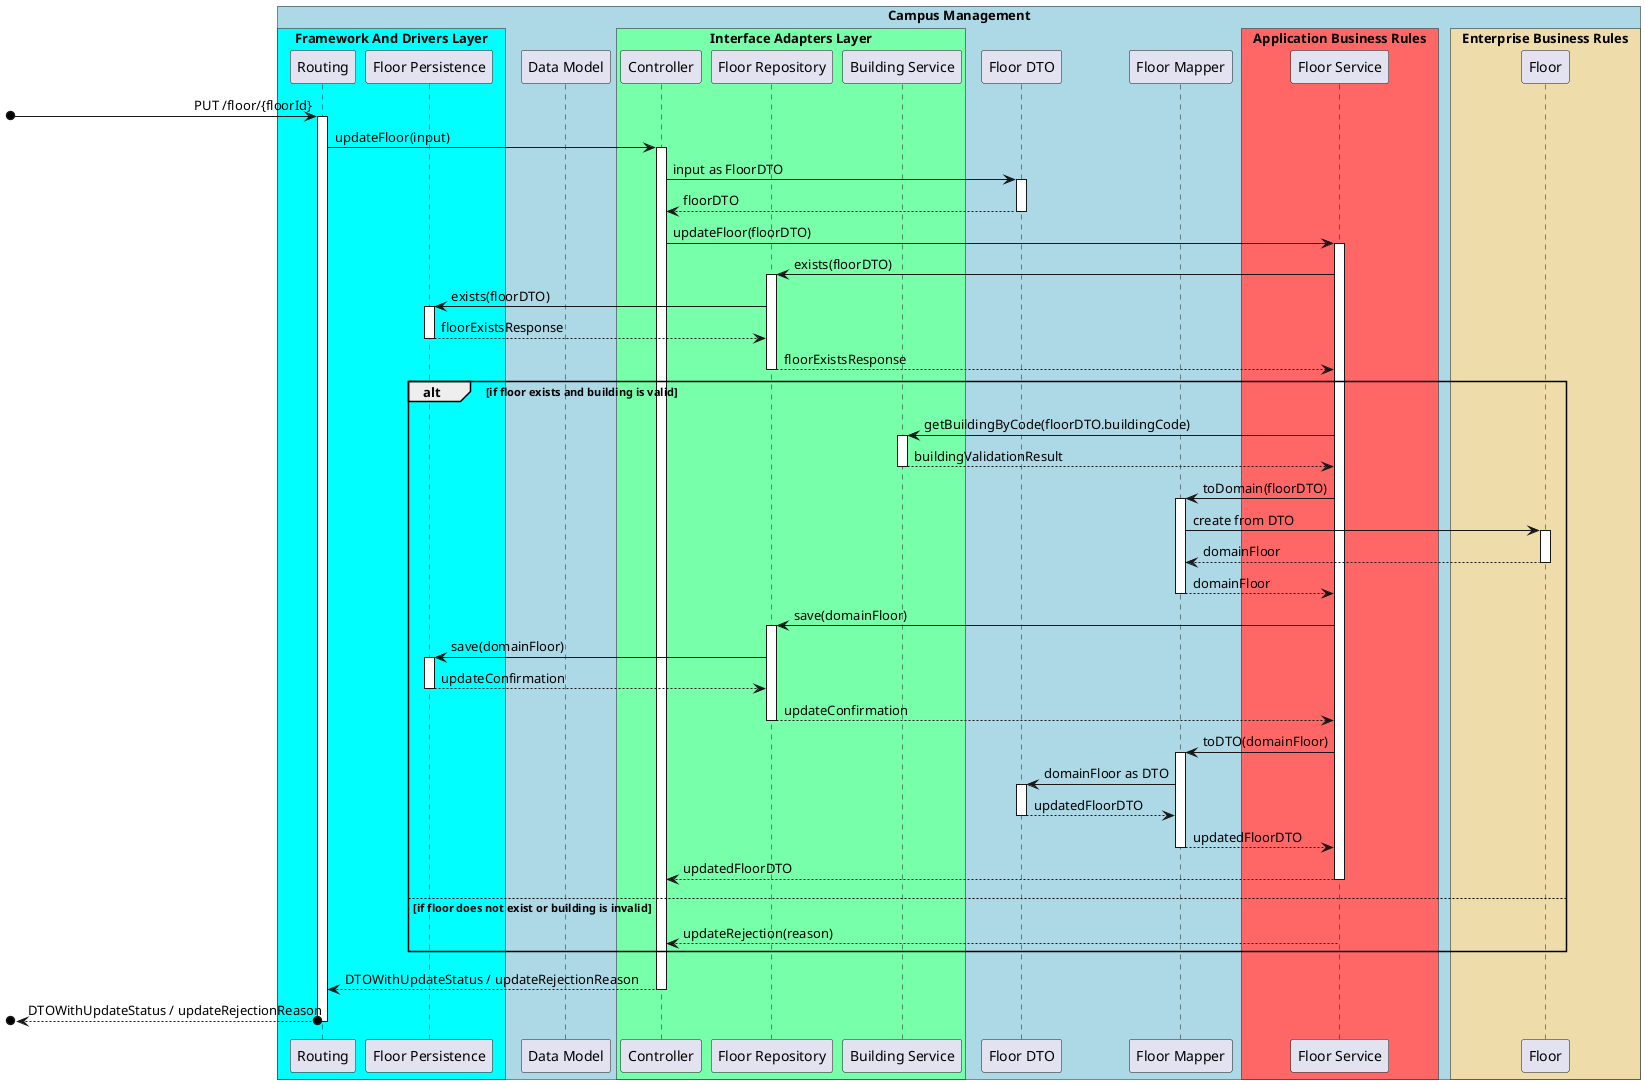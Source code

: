 @startuml SD Lv3

!pragma teoz true

box "Campus Management" #LightBlue

    box "Framework And Drivers Layer" #00ffff
        participant Routing
        participant "Floor Persistence" as Persistence
    end box

    participant "Data Model" as Data
    box "Interface Adapters Layer" #77ffaa
        participant Controller
        participant "Floor Repository" as Repository
        participant "Building Service" as BuildingSvc
    end box

    participant "Floor DTO" as FloorDTO
    participant "Floor Mapper" as FloorMapper
    box "Application Business Rules" #ff6666
        participant "Floor Service" as FloorService
    end box

    box "Enterprise Business Rules" #eeddaa
        participant Floor
    end box
end box

[o-> Routing : PUT /floor/{floorId}
activate Routing

    Routing -> Controller : updateFloor(input)
    activate Controller

        Controller -> FloorDTO : input as FloorDTO
        activate FloorDTO

        FloorDTO --> Controller : floorDTO
        deactivate FloorDTO

        Controller -> FloorService : updateFloor(floorDTO)
        activate FloorService
        
            FloorService -> Repository : exists(floorDTO)
            activate Repository

                Repository -> Persistence : exists(floorDTO)
                activate Persistence

                Persistence --> Repository : floorExistsResponse
                deactivate Persistence

            Repository --> FloorService : floorExistsResponse
            deactivate Repository

            alt if floor exists and building is valid

                FloorService -> BuildingSvc : getBuildingByCode(floorDTO.buildingCode)
                activate BuildingSvc

                    BuildingSvc --> FloorService : buildingValidationResult
                    deactivate BuildingSvc

                FloorService -> FloorMapper : toDomain(floorDTO)
                activate FloorMapper

                    FloorMapper -> Floor : create from DTO
                    activate Floor

                    Floor --> FloorMapper : domainFloor
                    deactivate Floor

                FloorMapper --> FloorService : domainFloor
                deactivate FloorMapper

                FloorService -> Repository : save(domainFloor)
                activate Repository

                    Repository -> Persistence : save(domainFloor)
                    activate Persistence

                    Persistence --> Repository : updateConfirmation
                    deactivate Persistence

                Repository --> FloorService : updateConfirmation
                deactivate Repository

                FloorService -> FloorMapper : toDTO(domainFloor)
                activate FloorMapper
                
                    FloorMapper -> FloorDTO : domainFloor as DTO
                    activate FloorDTO

                    FloorDTO --> FloorMapper : updatedFloorDTO
                    deactivate FloorDTO

                FloorMapper --> FloorService : updatedFloorDTO
                deactivate FloorMapper

                FloorService --> Controller : updatedFloorDTO
                deactivate FloorService

            else if floor does not exist or building is invalid
                FloorService --> Controller : updateRejection(reason)
            end

    Controller --> Routing : DTOWithUpdateStatus / updateRejectionReason
    deactivate Controller

[o<--o Routing : DTOWithUpdateStatus / updateRejectionReason
deactivate Routing

@enduml
